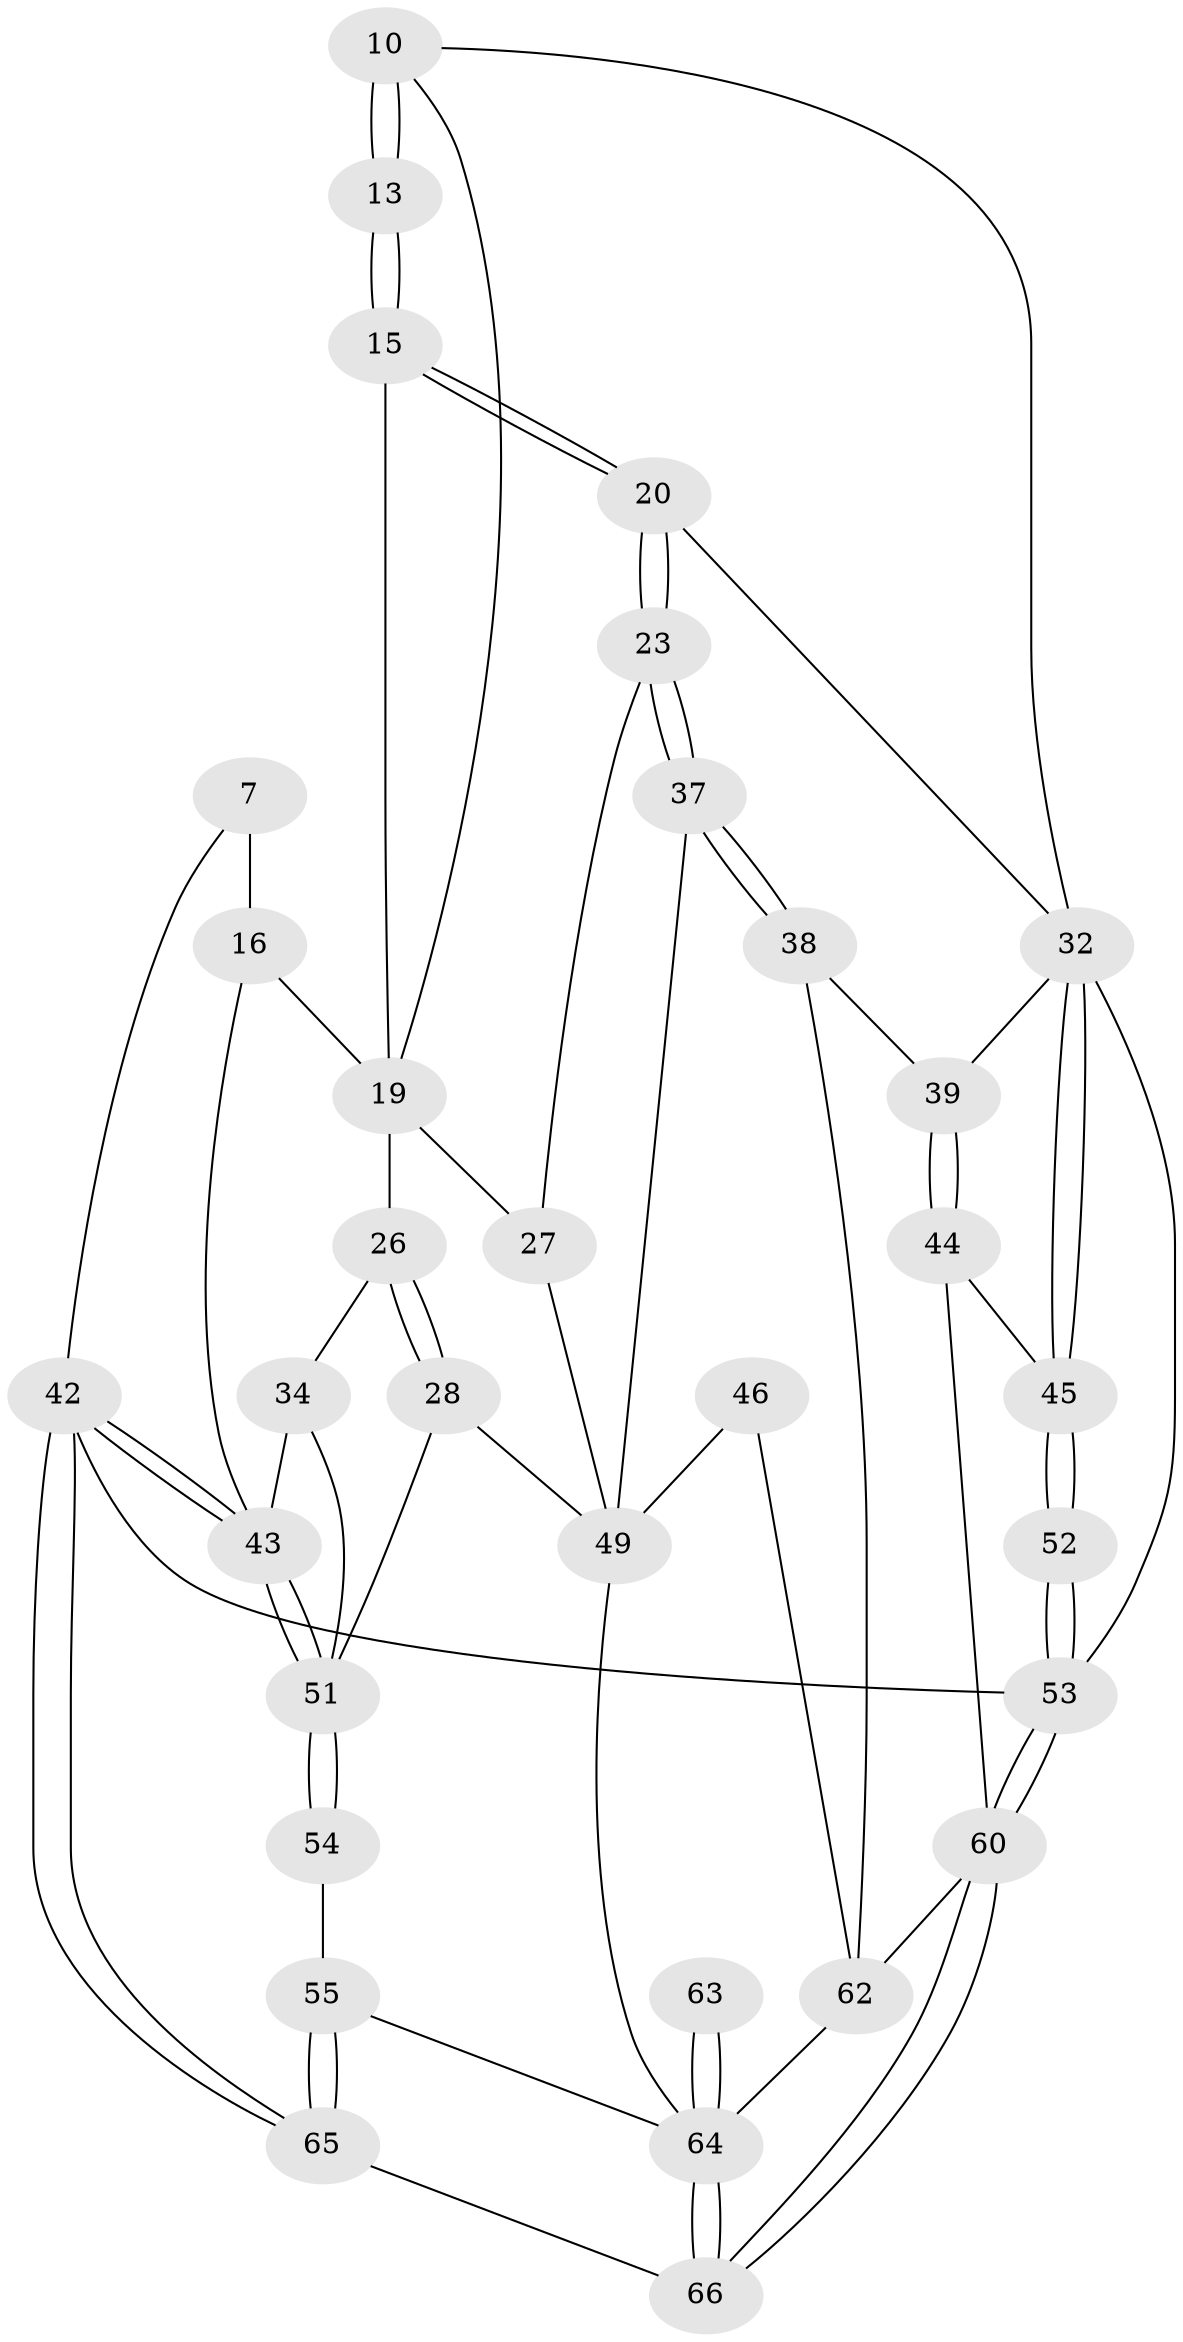 // original degree distribution, {3: 0.030303030303030304, 6: 0.21212121212121213, 5: 0.5151515151515151, 4: 0.24242424242424243}
// Generated by graph-tools (version 1.1) at 2025/00/03/09/25 05:00:05]
// undirected, 33 vertices, 73 edges
graph export_dot {
graph [start="1"]
  node [color=gray90,style=filled];
  7 [pos="+0.8411152531053393+0.02540845201809231"];
  10 [pos="+0.6294887858512764+0.09464137811276489",super="+6+5"];
  13 [pos="+0.3963806465201733+0.15001618210486256"];
  15 [pos="+0.41365782423089076+0.22739622170879673"];
  16 [pos="+0.7896970642238867+0.2601482754250811",super="+8+12"];
  19 [pos="+0.5705133119483382+0.29420149222354824",super="+14+18"];
  20 [pos="+0.33404560786509535+0.4045646618881588"];
  23 [pos="+0.35165804824471064+0.4484434714338183"];
  26 [pos="+0.8348872863861475+0.3934741796684255"];
  27 [pos="+0.6457334180274757+0.4778763310626816",super="+22"];
  28 [pos="+0.742698448244693+0.628275757040632"];
  32 [pos="+0+0.5468033328136331",super="+31"];
  34 [pos="+0.9261413579029256+0.5791120670564711",super="+25"];
  37 [pos="+0.3496151916208407+0.5519071499365196"];
  38 [pos="+0.3099497083149749+0.5767151991795549"];
  39 [pos="+0.12814687637411767+0.5847882896397485"];
  42 [pos="+1+1",super="+2"];
  43 [pos="+1+0.8863702992771872",super="+41+24"];
  44 [pos="+0.13397458800965859+0.7696497745861217"];
  45 [pos="+0.07877441228005648+0.7660279519758981"];
  46 [pos="+0.46635893326121597+0.7412905591543313"];
  49 [pos="+0.6755144592640491+0.7220014316564808",super="+29+40"];
  51 [pos="+1+0.866300071058279",super="+35+36"];
  52 [pos="+0+1"];
  53 [pos="+0+1",super="+33"];
  54 [pos="+0.9008261830058094+0.8771624303910738"];
  55 [pos="+0.899653440150909+0.877832392901443"];
  60 [pos="+0.07204845400441397+1",super="+59+50"];
  62 [pos="+0.4335514778091532+0.8432451647065923",super="+47+48"];
  63 [pos="+0.7494770766220856+0.9698497560386291"];
  64 [pos="+0.6206277206981746+1",super="+61+58+57"];
  65 [pos="+0.8077761568792304+1"];
  66 [pos="+0.6203987321573917+1"];
  7 -- 42;
  7 -- 16 [weight=2];
  10 -- 13 [weight=2];
  10 -- 13;
  10 -- 32;
  10 -- 19;
  13 -- 15;
  13 -- 15;
  15 -- 20;
  15 -- 20;
  15 -- 19;
  16 -- 43;
  16 -- 19 [weight=2];
  19 -- 26;
  19 -- 27 [weight=2];
  20 -- 23;
  20 -- 23;
  20 -- 32;
  23 -- 37;
  23 -- 37;
  23 -- 27;
  26 -- 28;
  26 -- 28;
  26 -- 34;
  27 -- 49;
  28 -- 51;
  28 -- 49;
  32 -- 45;
  32 -- 45;
  32 -- 53 [weight=2];
  32 -- 39;
  34 -- 51;
  34 -- 43 [weight=2];
  37 -- 38;
  37 -- 38;
  37 -- 49;
  38 -- 39;
  38 -- 62;
  39 -- 44;
  39 -- 44;
  42 -- 43 [weight=2];
  42 -- 43;
  42 -- 65;
  42 -- 65;
  42 -- 53 [weight=2];
  43 -- 51;
  43 -- 51;
  44 -- 45;
  44 -- 60;
  45 -- 52;
  45 -- 52;
  46 -- 49 [weight=2];
  46 -- 62;
  49 -- 64;
  51 -- 54 [weight=2];
  51 -- 54;
  52 -- 53 [weight=2];
  52 -- 53;
  53 -- 60;
  53 -- 60;
  54 -- 55;
  55 -- 65;
  55 -- 65;
  55 -- 64;
  60 -- 66;
  60 -- 66;
  60 -- 62 [weight=2];
  62 -- 64;
  63 -- 64 [weight=3];
  63 -- 64;
  64 -- 66;
  64 -- 66;
  65 -- 66;
}
